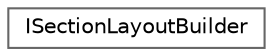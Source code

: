 digraph "Graphical Class Hierarchy"
{
 // INTERACTIVE_SVG=YES
 // LATEX_PDF_SIZE
  bgcolor="transparent";
  edge [fontname=Helvetica,fontsize=10,labelfontname=Helvetica,labelfontsize=10];
  node [fontname=Helvetica,fontsize=10,shape=box,height=0.2,width=0.4];
  rankdir="LR";
  Node0 [id="Node000000",label="ISectionLayoutBuilder",height=0.2,width=0.4,color="grey40", fillcolor="white", style="filled",URL="$dc/d09/classISectionLayoutBuilder.html",tooltip="Builds an inner layout for a section."];
}

